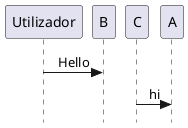 @startuml Diagrama_seq

skinparam Style strictuml
skinparam SequenceMessageAlignment center

Utilizador -> B : Hello
C -> A: hi 



@enduml
